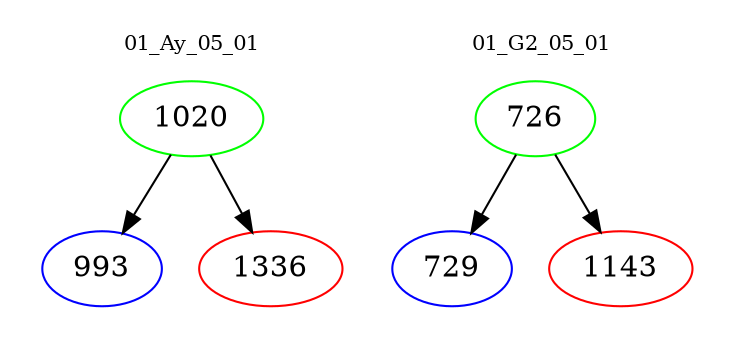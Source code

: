 digraph{
subgraph cluster_0 {
color = white
label = "01_Ay_05_01";
fontsize=10;
T0_1020 [label="1020", color="green"]
T0_1020 -> T0_993 [color="black"]
T0_993 [label="993", color="blue"]
T0_1020 -> T0_1336 [color="black"]
T0_1336 [label="1336", color="red"]
}
subgraph cluster_1 {
color = white
label = "01_G2_05_01";
fontsize=10;
T1_726 [label="726", color="green"]
T1_726 -> T1_729 [color="black"]
T1_729 [label="729", color="blue"]
T1_726 -> T1_1143 [color="black"]
T1_1143 [label="1143", color="red"]
}
}
